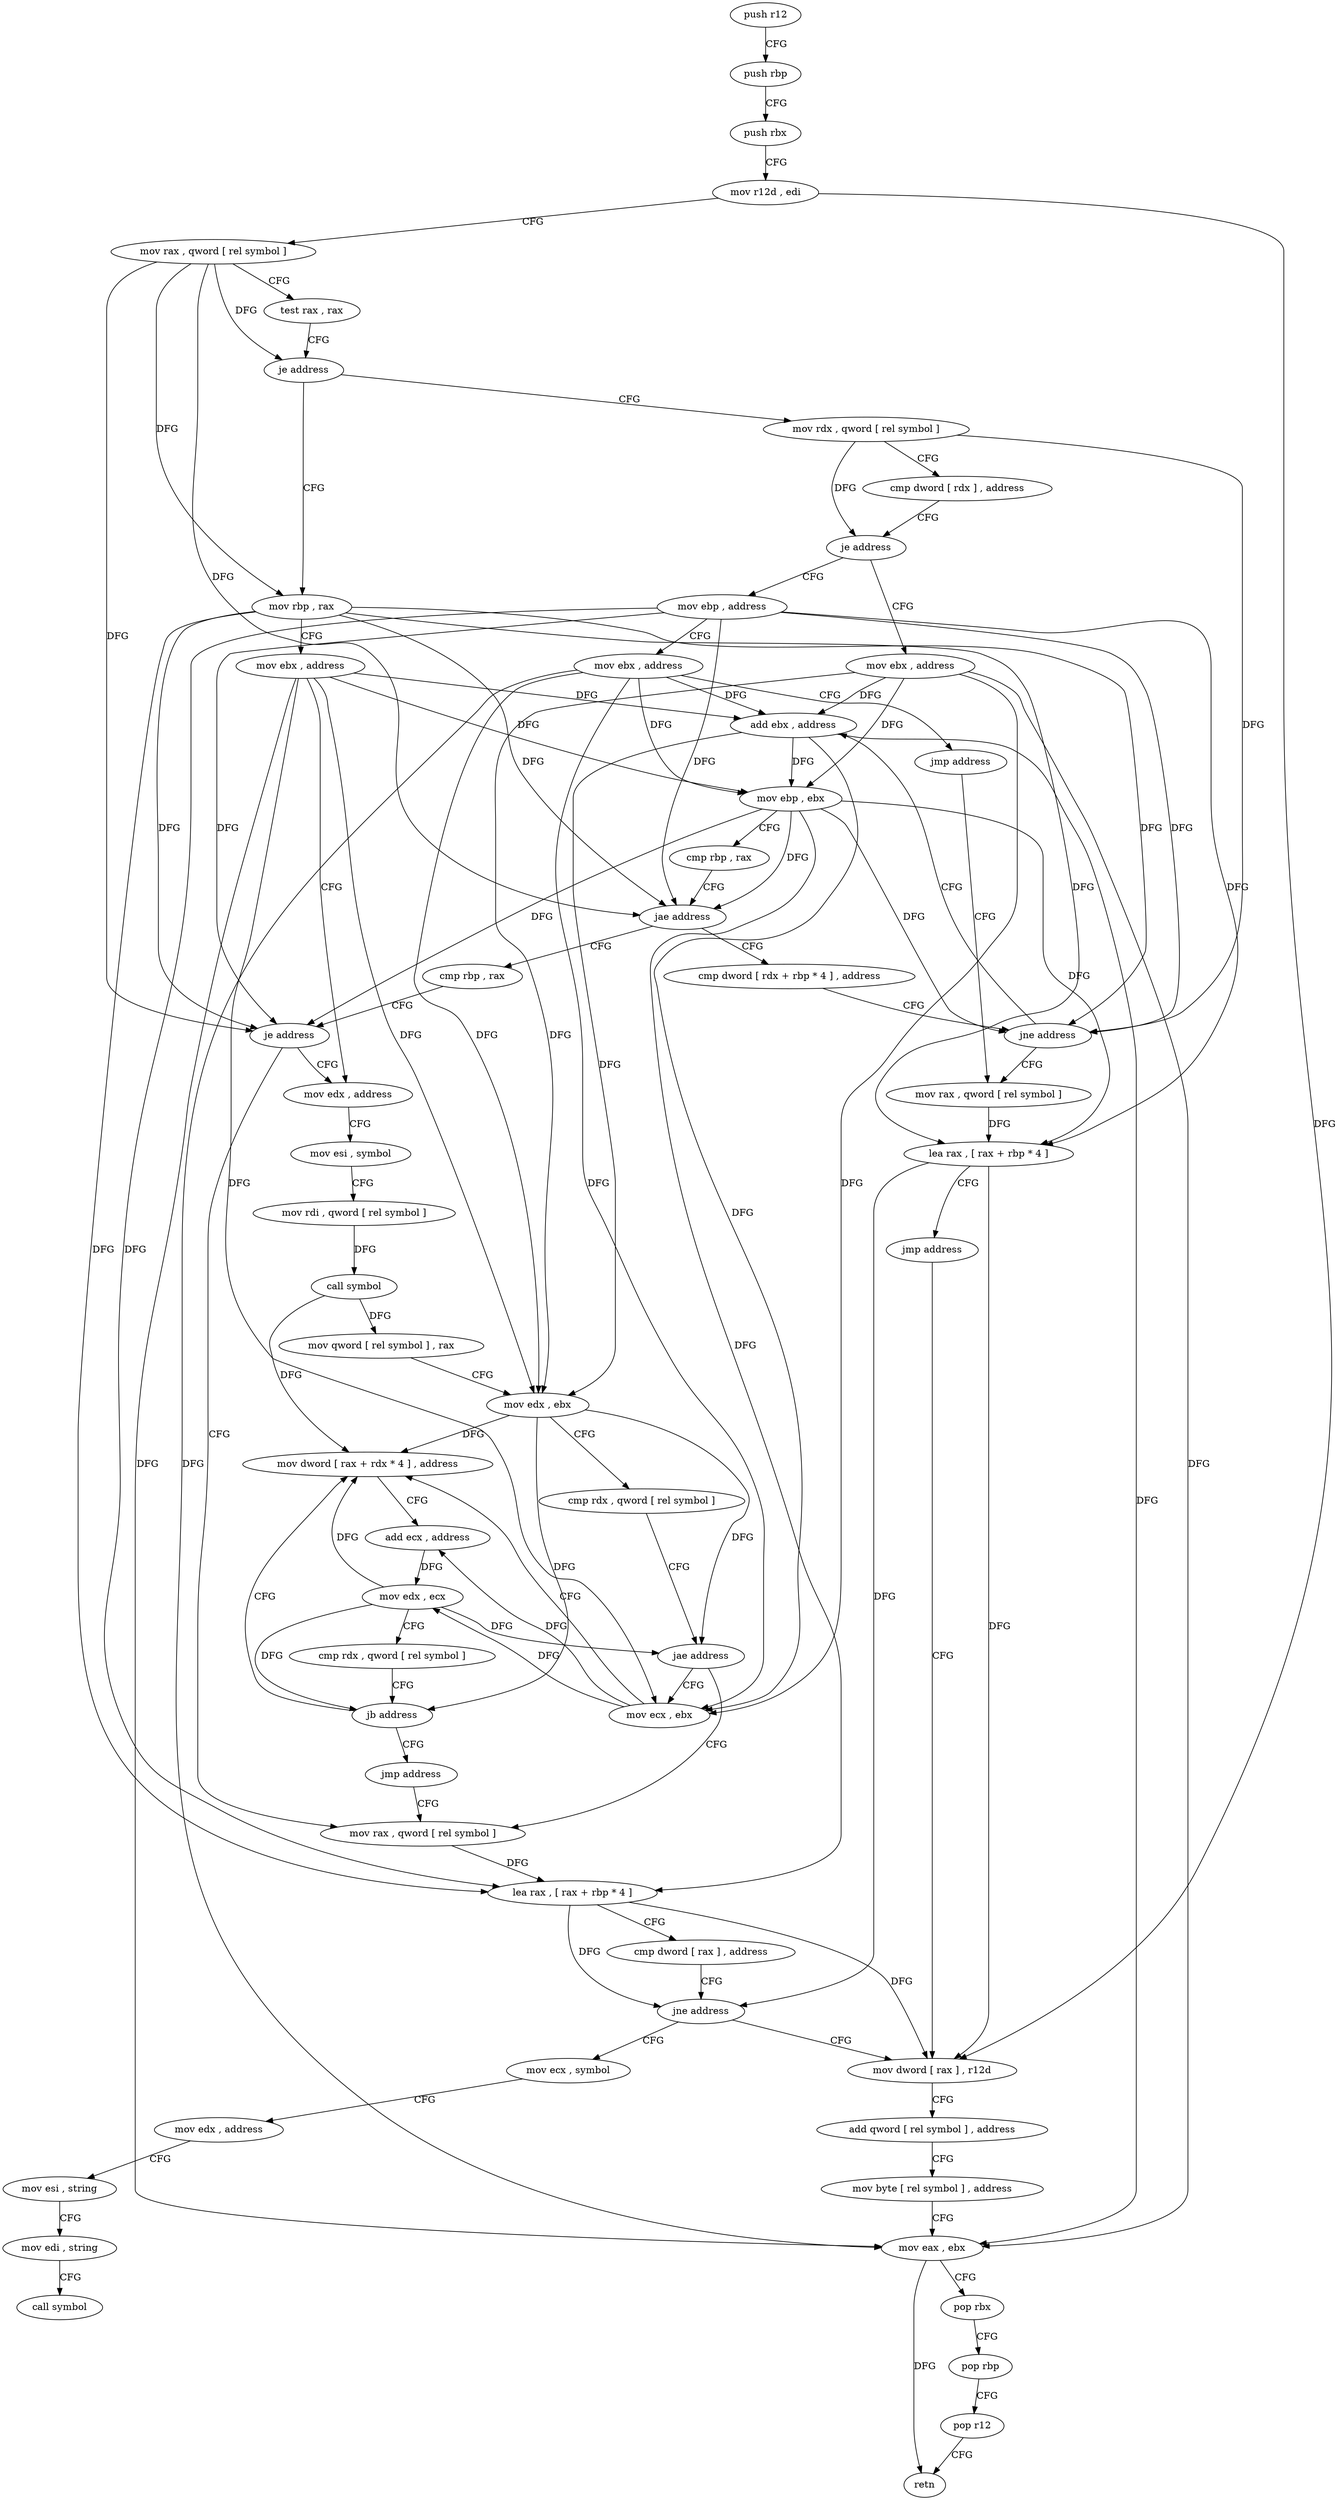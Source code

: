digraph "func" {
"4204129" [label = "push r12" ]
"4204131" [label = "push rbp" ]
"4204132" [label = "push rbx" ]
"4204133" [label = "mov r12d , edi" ]
"4204136" [label = "mov rax , qword [ rel symbol ]" ]
"4204143" [label = "test rax , rax" ]
"4204146" [label = "je address" ]
"4204244" [label = "mov rbp , rax" ]
"4204148" [label = "mov rdx , qword [ rel symbol ]" ]
"4204247" [label = "mov ebx , address" ]
"4204252" [label = "mov edx , address" ]
"4204155" [label = "cmp dword [ rdx ] , address" ]
"4204158" [label = "je address" ]
"4204342" [label = "mov ebp , address" ]
"4204164" [label = "mov ebx , address" ]
"4204203" [label = "mov rax , qword [ rel symbol ]" ]
"4204210" [label = "lea rax , [ rax + rbp * 4 ]" ]
"4204214" [label = "cmp dword [ rax ] , address" ]
"4204217" [label = "jne address" ]
"4204317" [label = "mov ecx , symbol" ]
"4204219" [label = "mov dword [ rax ] , r12d" ]
"4204292" [label = "mov ecx , ebx" ]
"4204294" [label = "mov dword [ rax + rdx * 4 ] , address" ]
"4204347" [label = "mov ebx , address" ]
"4204352" [label = "jmp address" ]
"4204185" [label = "mov rax , qword [ rel symbol ]" ]
"4204169" [label = "add ebx , address" ]
"4204322" [label = "mov edx , address" ]
"4204327" [label = "mov esi , string" ]
"4204332" [label = "mov edi , string" ]
"4204337" [label = "call symbol" ]
"4204222" [label = "add qword [ rel symbol ] , address" ]
"4204230" [label = "mov byte [ rel symbol ] , address" ]
"4204237" [label = "mov eax , ebx" ]
"4204239" [label = "pop rbx" ]
"4204240" [label = "pop rbp" ]
"4204241" [label = "pop r12" ]
"4204243" [label = "retn" ]
"4204301" [label = "add ecx , address" ]
"4204304" [label = "mov edx , ecx" ]
"4204306" [label = "cmp rdx , qword [ rel symbol ]" ]
"4204313" [label = "jb address" ]
"4204315" [label = "jmp address" ]
"4204192" [label = "lea rax , [ rax + rbp * 4 ]" ]
"4204196" [label = "jmp address" ]
"4204198" [label = "cmp rbp , rax" ]
"4204201" [label = "je address" ]
"4204179" [label = "cmp dword [ rdx + rbp * 4 ] , address" ]
"4204183" [label = "jne address" ]
"4204257" [label = "mov esi , symbol" ]
"4204262" [label = "mov rdi , qword [ rel symbol ]" ]
"4204269" [label = "call symbol" ]
"4204274" [label = "mov qword [ rel symbol ] , rax" ]
"4204281" [label = "mov edx , ebx" ]
"4204283" [label = "cmp rdx , qword [ rel symbol ]" ]
"4204290" [label = "jae address" ]
"4204172" [label = "mov ebp , ebx" ]
"4204174" [label = "cmp rbp , rax" ]
"4204177" [label = "jae address" ]
"4204129" -> "4204131" [ label = "CFG" ]
"4204131" -> "4204132" [ label = "CFG" ]
"4204132" -> "4204133" [ label = "CFG" ]
"4204133" -> "4204136" [ label = "CFG" ]
"4204133" -> "4204219" [ label = "DFG" ]
"4204136" -> "4204143" [ label = "CFG" ]
"4204136" -> "4204146" [ label = "DFG" ]
"4204136" -> "4204244" [ label = "DFG" ]
"4204136" -> "4204177" [ label = "DFG" ]
"4204136" -> "4204201" [ label = "DFG" ]
"4204143" -> "4204146" [ label = "CFG" ]
"4204146" -> "4204244" [ label = "CFG" ]
"4204146" -> "4204148" [ label = "CFG" ]
"4204244" -> "4204247" [ label = "CFG" ]
"4204244" -> "4204210" [ label = "DFG" ]
"4204244" -> "4204192" [ label = "DFG" ]
"4204244" -> "4204177" [ label = "DFG" ]
"4204244" -> "4204201" [ label = "DFG" ]
"4204244" -> "4204183" [ label = "DFG" ]
"4204148" -> "4204155" [ label = "CFG" ]
"4204148" -> "4204158" [ label = "DFG" ]
"4204148" -> "4204183" [ label = "DFG" ]
"4204247" -> "4204252" [ label = "CFG" ]
"4204247" -> "4204281" [ label = "DFG" ]
"4204247" -> "4204292" [ label = "DFG" ]
"4204247" -> "4204169" [ label = "DFG" ]
"4204247" -> "4204172" [ label = "DFG" ]
"4204247" -> "4204237" [ label = "DFG" ]
"4204252" -> "4204257" [ label = "CFG" ]
"4204155" -> "4204158" [ label = "CFG" ]
"4204158" -> "4204342" [ label = "CFG" ]
"4204158" -> "4204164" [ label = "CFG" ]
"4204342" -> "4204347" [ label = "CFG" ]
"4204342" -> "4204210" [ label = "DFG" ]
"4204342" -> "4204192" [ label = "DFG" ]
"4204342" -> "4204177" [ label = "DFG" ]
"4204342" -> "4204201" [ label = "DFG" ]
"4204342" -> "4204183" [ label = "DFG" ]
"4204164" -> "4204169" [ label = "DFG" ]
"4204164" -> "4204281" [ label = "DFG" ]
"4204164" -> "4204292" [ label = "DFG" ]
"4204164" -> "4204172" [ label = "DFG" ]
"4204164" -> "4204237" [ label = "DFG" ]
"4204203" -> "4204210" [ label = "DFG" ]
"4204210" -> "4204214" [ label = "CFG" ]
"4204210" -> "4204217" [ label = "DFG" ]
"4204210" -> "4204219" [ label = "DFG" ]
"4204214" -> "4204217" [ label = "CFG" ]
"4204217" -> "4204317" [ label = "CFG" ]
"4204217" -> "4204219" [ label = "CFG" ]
"4204317" -> "4204322" [ label = "CFG" ]
"4204219" -> "4204222" [ label = "CFG" ]
"4204292" -> "4204294" [ label = "CFG" ]
"4204292" -> "4204301" [ label = "DFG" ]
"4204292" -> "4204304" [ label = "DFG" ]
"4204294" -> "4204301" [ label = "CFG" ]
"4204347" -> "4204352" [ label = "CFG" ]
"4204347" -> "4204281" [ label = "DFG" ]
"4204347" -> "4204292" [ label = "DFG" ]
"4204347" -> "4204169" [ label = "DFG" ]
"4204347" -> "4204172" [ label = "DFG" ]
"4204347" -> "4204237" [ label = "DFG" ]
"4204352" -> "4204185" [ label = "CFG" ]
"4204185" -> "4204192" [ label = "DFG" ]
"4204169" -> "4204172" [ label = "DFG" ]
"4204169" -> "4204281" [ label = "DFG" ]
"4204169" -> "4204292" [ label = "DFG" ]
"4204169" -> "4204237" [ label = "DFG" ]
"4204322" -> "4204327" [ label = "CFG" ]
"4204327" -> "4204332" [ label = "CFG" ]
"4204332" -> "4204337" [ label = "CFG" ]
"4204222" -> "4204230" [ label = "CFG" ]
"4204230" -> "4204237" [ label = "CFG" ]
"4204237" -> "4204239" [ label = "CFG" ]
"4204237" -> "4204243" [ label = "DFG" ]
"4204239" -> "4204240" [ label = "CFG" ]
"4204240" -> "4204241" [ label = "CFG" ]
"4204241" -> "4204243" [ label = "CFG" ]
"4204301" -> "4204304" [ label = "DFG" ]
"4204304" -> "4204306" [ label = "CFG" ]
"4204304" -> "4204290" [ label = "DFG" ]
"4204304" -> "4204294" [ label = "DFG" ]
"4204304" -> "4204313" [ label = "DFG" ]
"4204306" -> "4204313" [ label = "CFG" ]
"4204313" -> "4204294" [ label = "CFG" ]
"4204313" -> "4204315" [ label = "CFG" ]
"4204315" -> "4204203" [ label = "CFG" ]
"4204192" -> "4204196" [ label = "CFG" ]
"4204192" -> "4204217" [ label = "DFG" ]
"4204192" -> "4204219" [ label = "DFG" ]
"4204196" -> "4204219" [ label = "CFG" ]
"4204198" -> "4204201" [ label = "CFG" ]
"4204201" -> "4204252" [ label = "CFG" ]
"4204201" -> "4204203" [ label = "CFG" ]
"4204179" -> "4204183" [ label = "CFG" ]
"4204183" -> "4204169" [ label = "CFG" ]
"4204183" -> "4204185" [ label = "CFG" ]
"4204257" -> "4204262" [ label = "CFG" ]
"4204262" -> "4204269" [ label = "DFG" ]
"4204269" -> "4204274" [ label = "DFG" ]
"4204269" -> "4204294" [ label = "DFG" ]
"4204274" -> "4204281" [ label = "CFG" ]
"4204281" -> "4204283" [ label = "CFG" ]
"4204281" -> "4204290" [ label = "DFG" ]
"4204281" -> "4204294" [ label = "DFG" ]
"4204281" -> "4204313" [ label = "DFG" ]
"4204283" -> "4204290" [ label = "CFG" ]
"4204290" -> "4204203" [ label = "CFG" ]
"4204290" -> "4204292" [ label = "CFG" ]
"4204172" -> "4204174" [ label = "CFG" ]
"4204172" -> "4204210" [ label = "DFG" ]
"4204172" -> "4204192" [ label = "DFG" ]
"4204172" -> "4204177" [ label = "DFG" ]
"4204172" -> "4204201" [ label = "DFG" ]
"4204172" -> "4204183" [ label = "DFG" ]
"4204174" -> "4204177" [ label = "CFG" ]
"4204177" -> "4204198" [ label = "CFG" ]
"4204177" -> "4204179" [ label = "CFG" ]
}
